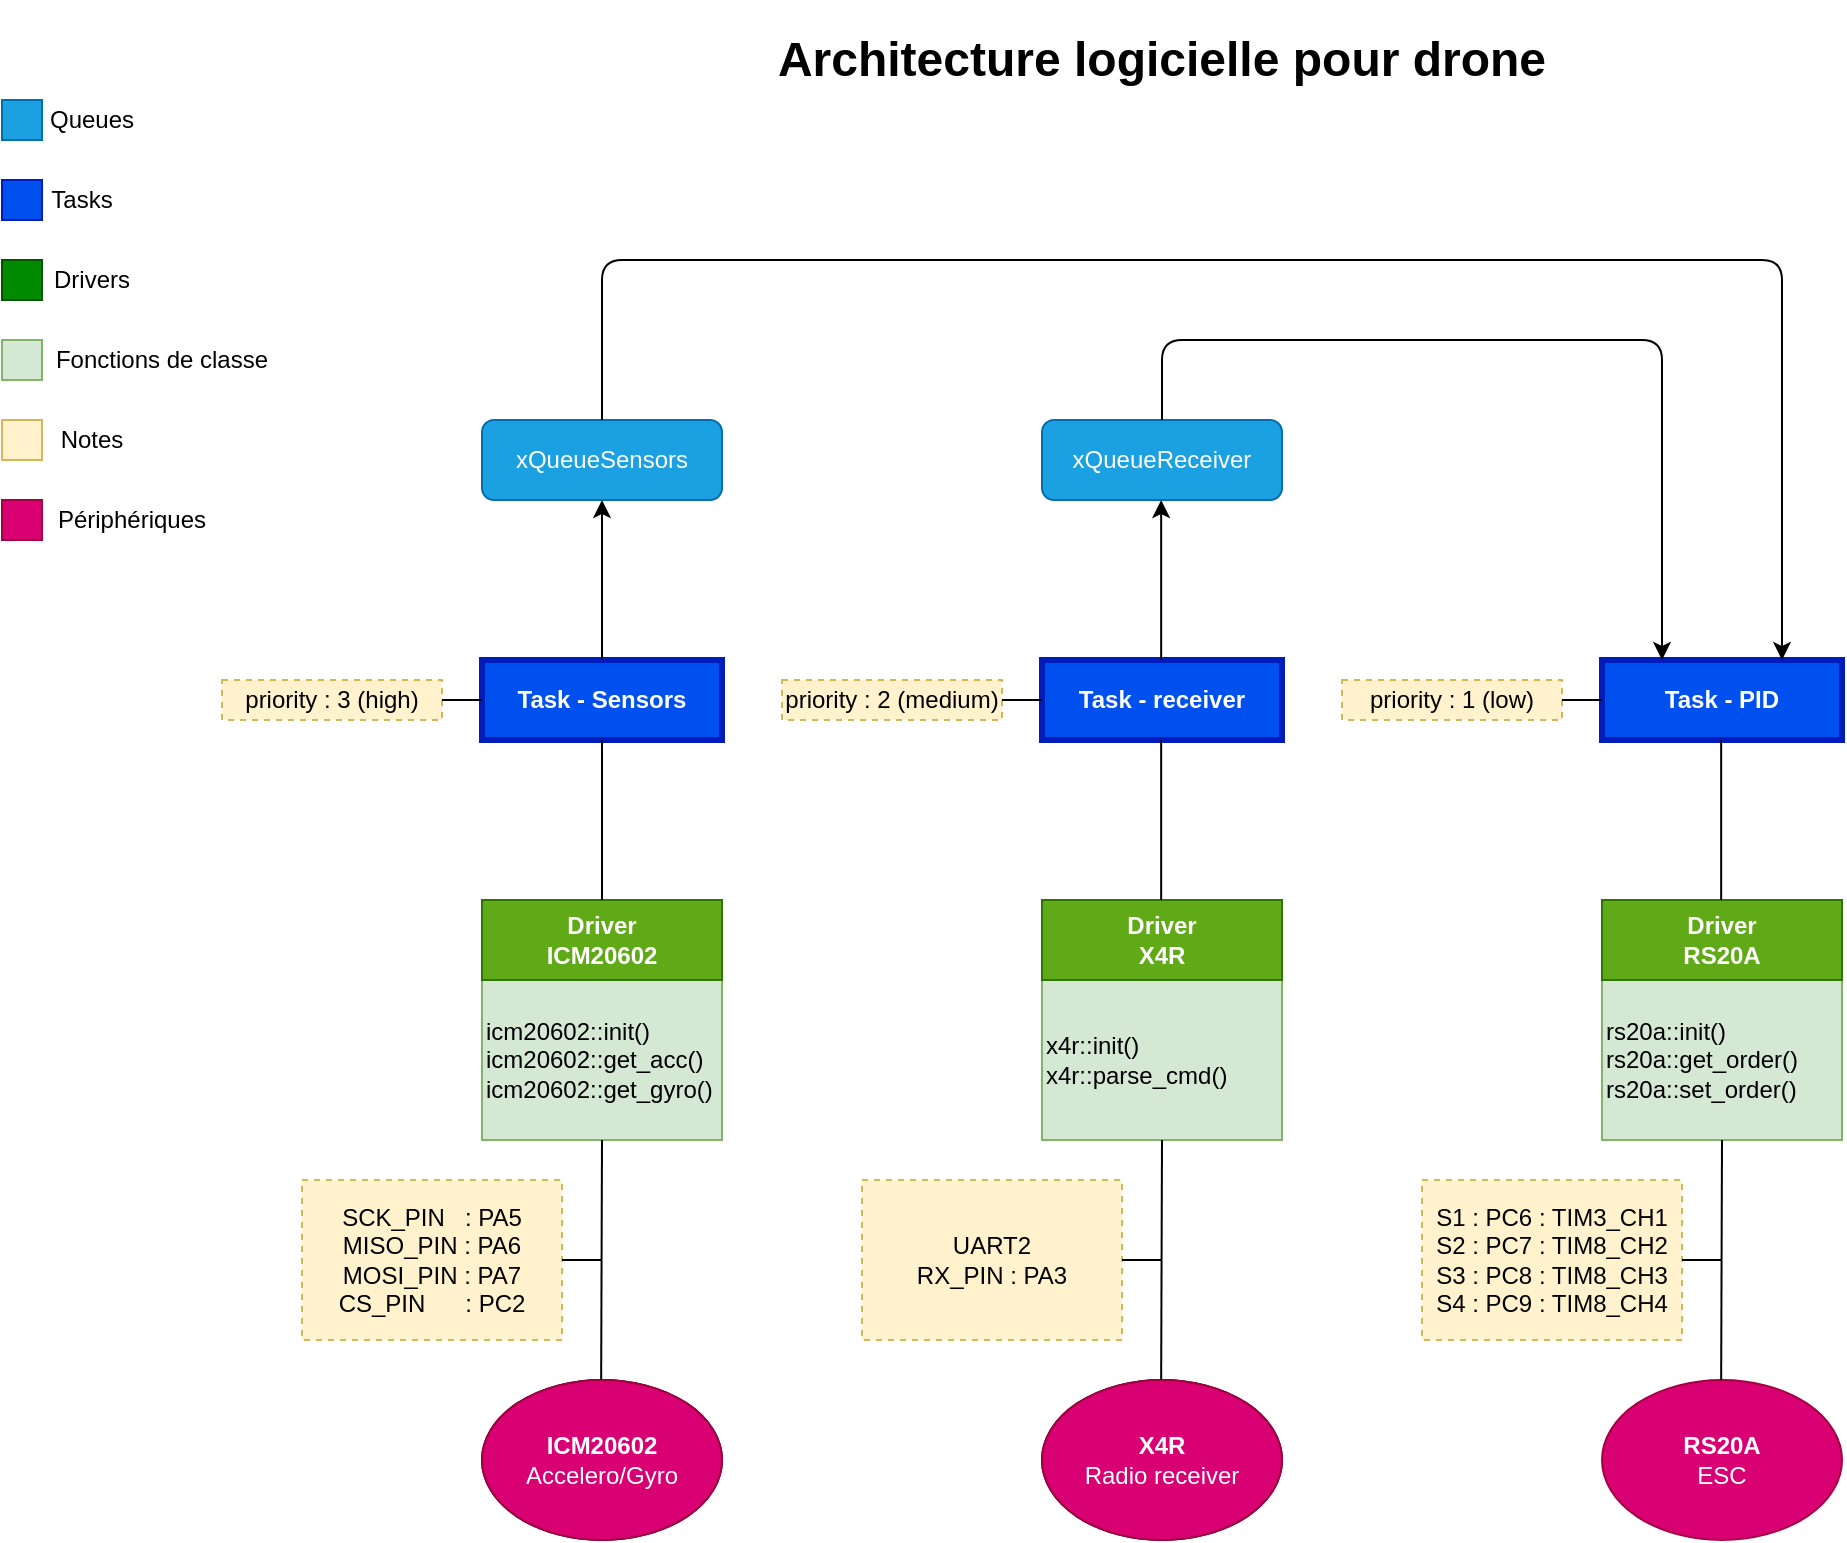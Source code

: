 <mxfile version="14.2.5" type="github">
  <diagram id="zU1jBTe4z4nz66tw9GnM" name="Page-1">
    <mxGraphModel dx="2452" dy="885" grid="1" gridSize="10" guides="1" tooltips="1" connect="1" arrows="1" fold="1" page="1" pageScale="1" pageWidth="1169" pageHeight="827" math="0" shadow="0">
      <root>
        <mxCell id="0" />
        <mxCell id="1" parent="0" />
        <mxCell id="iFm25Ns5GrggLanoGRjQ-1" value="&lt;b&gt;ICM20602&lt;/b&gt;&lt;br&gt;Accelero/Gyro" style="ellipse;whiteSpace=wrap;html=1;" parent="1" vertex="1">
          <mxGeometry x="280" y="720" width="120" height="80" as="geometry" />
        </mxCell>
        <mxCell id="iFm25Ns5GrggLanoGRjQ-2" value="&lt;b&gt;X4R&lt;br&gt;&lt;/b&gt;Radio receiver" style="ellipse;whiteSpace=wrap;html=1;" parent="1" vertex="1">
          <mxGeometry x="560" y="720" width="120" height="80" as="geometry" />
        </mxCell>
        <mxCell id="iFm25Ns5GrggLanoGRjQ-3" value="&lt;b&gt;RS20A&lt;br&gt;&lt;/b&gt;ESC" style="ellipse;whiteSpace=wrap;html=1;fillColor=#d80073;strokeColor=#A50040;fontColor=#ffffff;" parent="1" vertex="1">
          <mxGeometry x="840" y="720" width="120" height="80" as="geometry" />
        </mxCell>
        <mxCell id="iFm25Ns5GrggLanoGRjQ-7" value="icm20602::init()&lt;br&gt;icm20602::get_acc()&lt;br&gt;icm20602::get_gyro()" style="rounded=0;whiteSpace=wrap;html=1;align=left;fillColor=#d5e8d4;strokeColor=#82b366;" parent="1" vertex="1">
          <mxGeometry x="280" y="520" width="120" height="80" as="geometry" />
        </mxCell>
        <mxCell id="iFm25Ns5GrggLanoGRjQ-8" value="&lt;b&gt;Driver&lt;br&gt;ICM20602&lt;/b&gt;" style="rounded=0;whiteSpace=wrap;html=1;fillColor=#60a917;strokeColor=#2D7600;fontColor=#ffffff;" parent="1" vertex="1">
          <mxGeometry x="280" y="480" width="120" height="40" as="geometry" />
        </mxCell>
        <mxCell id="iFm25Ns5GrggLanoGRjQ-9" value="x4r::init()&lt;br&gt;x4r::parse_cmd()" style="rounded=0;whiteSpace=wrap;html=1;align=left;fillColor=#d5e8d4;strokeColor=#82b366;" parent="1" vertex="1">
          <mxGeometry x="560" y="520" width="120" height="80" as="geometry" />
        </mxCell>
        <mxCell id="iFm25Ns5GrggLanoGRjQ-10" value="&lt;b&gt;Driver&lt;br&gt;X4R&lt;/b&gt;" style="rounded=0;whiteSpace=wrap;html=1;fillColor=#60a917;strokeColor=#2D7600;fontColor=#ffffff;" parent="1" vertex="1">
          <mxGeometry x="560" y="480" width="120" height="40" as="geometry" />
        </mxCell>
        <mxCell id="iFm25Ns5GrggLanoGRjQ-11" value="rs20a::init()&lt;br&gt;rs20a::get_order()&lt;br&gt;rs20a::set_order()" style="rounded=0;whiteSpace=wrap;html=1;align=left;fillColor=#d5e8d4;strokeColor=#82b366;" parent="1" vertex="1">
          <mxGeometry x="840" y="520" width="120" height="80" as="geometry" />
        </mxCell>
        <mxCell id="iFm25Ns5GrggLanoGRjQ-12" value="&lt;b&gt;Driver&lt;br&gt;RS20A&lt;/b&gt;" style="rounded=0;whiteSpace=wrap;html=1;fillColor=#60a917;strokeColor=#2D7600;fontColor=#ffffff;" parent="1" vertex="1">
          <mxGeometry x="840" y="480" width="120" height="40" as="geometry" />
        </mxCell>
        <mxCell id="YQG7tDsicOqU00BCqNKb-4" value="&lt;div&gt;SCK_PIN&amp;nbsp; &amp;nbsp;&lt;span&gt;: PA5&lt;/span&gt;&lt;/div&gt;&lt;div&gt;MISO_PIN : PA6&lt;/div&gt;&lt;div&gt;MOSI_PIN : PA7&lt;/div&gt;&lt;div&gt;CS_PIN&amp;nbsp; &amp;nbsp; &amp;nbsp; : PC2&lt;/div&gt;" style="rounded=0;whiteSpace=wrap;html=1;align=center;dashed=1;fillColor=#fff2cc;strokeColor=#d6b656;" vertex="1" parent="1">
          <mxGeometry x="190" y="620" width="130" height="80" as="geometry" />
        </mxCell>
        <mxCell id="YQG7tDsicOqU00BCqNKb-5" value="" style="endArrow=none;html=1;exitX=1;exitY=0.5;exitDx=0;exitDy=0;" edge="1" parent="1" source="YQG7tDsicOqU00BCqNKb-4">
          <mxGeometry width="50" height="50" relative="1" as="geometry">
            <mxPoint x="450" y="690" as="sourcePoint" />
            <mxPoint x="340" y="660" as="targetPoint" />
          </mxGeometry>
        </mxCell>
        <mxCell id="YQG7tDsicOqU00BCqNKb-6" value="&lt;div&gt;UART2&lt;/div&gt;&lt;div&gt;RX_PIN : PA3&lt;/div&gt;" style="rounded=0;whiteSpace=wrap;html=1;dashed=1;fillColor=#fff2cc;strokeColor=#d6b656;" vertex="1" parent="1">
          <mxGeometry x="470" y="620" width="130" height="80" as="geometry" />
        </mxCell>
        <mxCell id="YQG7tDsicOqU00BCqNKb-7" value="" style="endArrow=none;html=1;exitX=1;exitY=0.5;exitDx=0;exitDy=0;" edge="1" parent="1" source="YQG7tDsicOqU00BCqNKb-6">
          <mxGeometry width="50" height="50" relative="1" as="geometry">
            <mxPoint x="730" y="690" as="sourcePoint" />
            <mxPoint x="620" y="660" as="targetPoint" />
          </mxGeometry>
        </mxCell>
        <mxCell id="YQG7tDsicOqU00BCqNKb-8" value="&lt;div&gt;S1 :&lt;span&gt;	&lt;/span&gt;PC6 :&lt;span&gt;	&lt;/span&gt;TIM3_CH1&lt;span&gt;	&lt;/span&gt;&lt;/div&gt;&lt;div&gt;S2 :&lt;span&gt;	&lt;/span&gt;PC7 :&lt;span&gt;	&lt;/span&gt;TIM8_CH2&lt;span&gt;	&lt;/span&gt;&lt;/div&gt;&lt;div&gt;S3 :&lt;span&gt;	&lt;/span&gt;PC8 :&lt;span&gt;	&lt;/span&gt;TIM8_CH3&lt;span&gt;	&lt;/span&gt;&lt;/div&gt;&lt;div&gt;S4 :&lt;span&gt;	&lt;/span&gt;PC9 :&lt;span&gt;	&lt;/span&gt;TIM8_CH4&lt;/div&gt;" style="rounded=0;whiteSpace=wrap;html=1;dashed=1;fillColor=#fff2cc;strokeColor=#d6b656;" vertex="1" parent="1">
          <mxGeometry x="750" y="620" width="130" height="80" as="geometry" />
        </mxCell>
        <mxCell id="YQG7tDsicOqU00BCqNKb-9" value="" style="endArrow=none;html=1;exitX=1;exitY=0.5;exitDx=0;exitDy=0;" edge="1" parent="1" source="YQG7tDsicOqU00BCqNKb-8">
          <mxGeometry width="50" height="50" relative="1" as="geometry">
            <mxPoint x="1010" y="690" as="sourcePoint" />
            <mxPoint x="900" y="660" as="targetPoint" />
          </mxGeometry>
        </mxCell>
        <mxCell id="YQG7tDsicOqU00BCqNKb-10" value="&lt;b&gt;Task - Sensors&lt;/b&gt;" style="rounded=0;whiteSpace=wrap;html=1;strokeWidth=3;fillColor=#0050ef;strokeColor=#001DBC;fontColor=#ffffff;" vertex="1" parent="1">
          <mxGeometry x="280" y="360" width="120" height="40" as="geometry" />
        </mxCell>
        <mxCell id="YQG7tDsicOqU00BCqNKb-12" value="&lt;b&gt;Task - receiver&lt;/b&gt;" style="rounded=0;whiteSpace=wrap;html=1;strokeWidth=3;fillColor=#0050ef;strokeColor=#001DBC;fontColor=#ffffff;" vertex="1" parent="1">
          <mxGeometry x="560" y="360" width="120" height="40" as="geometry" />
        </mxCell>
        <mxCell id="YQG7tDsicOqU00BCqNKb-13" value="&lt;b&gt;Task - PID&lt;/b&gt;" style="rounded=0;whiteSpace=wrap;html=1;strokeWidth=3;fillColor=#0050ef;strokeColor=#001DBC;fontColor=#ffffff;" vertex="1" parent="1">
          <mxGeometry x="840" y="360" width="120" height="40" as="geometry" />
        </mxCell>
        <mxCell id="YQG7tDsicOqU00BCqNKb-14" value="&lt;div&gt;priority : 3 (high)&lt;/div&gt;" style="rounded=0;whiteSpace=wrap;html=1;align=center;dashed=1;fillColor=#fff2cc;strokeColor=#d6b656;" vertex="1" parent="1">
          <mxGeometry x="150" y="370" width="110" height="20" as="geometry" />
        </mxCell>
        <mxCell id="YQG7tDsicOqU00BCqNKb-15" value="" style="endArrow=none;html=1;exitX=1;exitY=0.5;exitDx=0;exitDy=0;" edge="1" parent="1" source="YQG7tDsicOqU00BCqNKb-14">
          <mxGeometry width="50" height="50" relative="1" as="geometry">
            <mxPoint x="390" y="410" as="sourcePoint" />
            <mxPoint x="280" y="380" as="targetPoint" />
          </mxGeometry>
        </mxCell>
        <mxCell id="YQG7tDsicOqU00BCqNKb-20" value="&lt;div&gt;priority : 2 (medium)&lt;/div&gt;" style="rounded=0;whiteSpace=wrap;html=1;align=center;dashed=1;fillColor=#fff2cc;strokeColor=#d6b656;" vertex="1" parent="1">
          <mxGeometry x="430" y="370" width="110" height="20" as="geometry" />
        </mxCell>
        <mxCell id="YQG7tDsicOqU00BCqNKb-21" value="" style="endArrow=none;html=1;exitX=1;exitY=0.5;exitDx=0;exitDy=0;" edge="1" parent="1" source="YQG7tDsicOqU00BCqNKb-20">
          <mxGeometry width="50" height="50" relative="1" as="geometry">
            <mxPoint x="670" y="410" as="sourcePoint" />
            <mxPoint x="560" y="380" as="targetPoint" />
          </mxGeometry>
        </mxCell>
        <mxCell id="YQG7tDsicOqU00BCqNKb-22" value="&lt;div&gt;priority : 1 (low)&lt;/div&gt;" style="rounded=0;whiteSpace=wrap;html=1;align=center;dashed=1;fillColor=#fff2cc;strokeColor=#d6b656;" vertex="1" parent="1">
          <mxGeometry x="710" y="370" width="110" height="20" as="geometry" />
        </mxCell>
        <mxCell id="YQG7tDsicOqU00BCqNKb-23" value="" style="endArrow=none;html=1;exitX=1;exitY=0.5;exitDx=0;exitDy=0;" edge="1" parent="1" source="YQG7tDsicOqU00BCqNKb-22">
          <mxGeometry width="50" height="50" relative="1" as="geometry">
            <mxPoint x="950" y="410" as="sourcePoint" />
            <mxPoint x="840" y="380" as="targetPoint" />
          </mxGeometry>
        </mxCell>
        <mxCell id="YQG7tDsicOqU00BCqNKb-27" value="xQueueSensors" style="rounded=1;whiteSpace=wrap;html=1;strokeWidth=1;fillColor=#1ba1e2;strokeColor=#006EAF;fontColor=#ffffff;" vertex="1" parent="1">
          <mxGeometry x="280" y="240" width="120" height="40" as="geometry" />
        </mxCell>
        <mxCell id="YQG7tDsicOqU00BCqNKb-28" value="xQueueReceiver" style="rounded=1;whiteSpace=wrap;html=1;strokeWidth=1;fillColor=#1ba1e2;strokeColor=#006EAF;fontColor=#ffffff;" vertex="1" parent="1">
          <mxGeometry x="560" y="240" width="120" height="40" as="geometry" />
        </mxCell>
        <mxCell id="YQG7tDsicOqU00BCqNKb-29" value="" style="endArrow=classic;html=1;entryX=0.5;entryY=1;entryDx=0;entryDy=0;exitX=0.5;exitY=0;exitDx=0;exitDy=0;" edge="1" parent="1" source="YQG7tDsicOqU00BCqNKb-10" target="YQG7tDsicOqU00BCqNKb-27">
          <mxGeometry width="50" height="50" relative="1" as="geometry">
            <mxPoint x="430" y="340" as="sourcePoint" />
            <mxPoint x="480" y="290" as="targetPoint" />
          </mxGeometry>
        </mxCell>
        <mxCell id="YQG7tDsicOqU00BCqNKb-30" value="" style="endArrow=classic;html=1;entryX=0.5;entryY=1;entryDx=0;entryDy=0;exitX=0.5;exitY=0;exitDx=0;exitDy=0;" edge="1" parent="1">
          <mxGeometry width="50" height="50" relative="1" as="geometry">
            <mxPoint x="619.58" y="360" as="sourcePoint" />
            <mxPoint x="619.58" y="280" as="targetPoint" />
          </mxGeometry>
        </mxCell>
        <mxCell id="YQG7tDsicOqU00BCqNKb-31" value="" style="endArrow=classic;html=1;exitX=0.5;exitY=0;exitDx=0;exitDy=0;entryX=0.75;entryY=0;entryDx=0;entryDy=0;" edge="1" parent="1" source="YQG7tDsicOqU00BCqNKb-27" target="YQG7tDsicOqU00BCqNKb-13">
          <mxGeometry width="50" height="50" relative="1" as="geometry">
            <mxPoint x="360" y="220" as="sourcePoint" />
            <mxPoint x="410" y="170" as="targetPoint" />
            <Array as="points">
              <mxPoint x="340" y="160" />
              <mxPoint x="930" y="160" />
            </Array>
          </mxGeometry>
        </mxCell>
        <mxCell id="YQG7tDsicOqU00BCqNKb-32" value="" style="endArrow=classic;html=1;exitX=0.5;exitY=0;exitDx=0;exitDy=0;entryX=0.25;entryY=0;entryDx=0;entryDy=0;" edge="1" parent="1" source="YQG7tDsicOqU00BCqNKb-28" target="YQG7tDsicOqU00BCqNKb-13">
          <mxGeometry width="50" height="50" relative="1" as="geometry">
            <mxPoint x="720" y="230" as="sourcePoint" />
            <mxPoint x="770" y="180" as="targetPoint" />
            <Array as="points">
              <mxPoint x="620" y="200" />
              <mxPoint x="870" y="200" />
            </Array>
          </mxGeometry>
        </mxCell>
        <mxCell id="YQG7tDsicOqU00BCqNKb-33" value="&lt;b&gt;ICM20602&lt;/b&gt;&lt;br&gt;Accelero/Gyro" style="ellipse;whiteSpace=wrap;html=1;fillColor=#d80073;strokeColor=#A50040;fontColor=#ffffff;" vertex="1" parent="1">
          <mxGeometry x="280" y="720" width="120" height="80" as="geometry" />
        </mxCell>
        <mxCell id="YQG7tDsicOqU00BCqNKb-34" value="&lt;b&gt;X4R&lt;br&gt;&lt;/b&gt;Radio receiver" style="ellipse;whiteSpace=wrap;html=1;fillColor=#d80073;strokeColor=#A50040;fontColor=#ffffff;" vertex="1" parent="1">
          <mxGeometry x="560" y="720" width="120" height="80" as="geometry" />
        </mxCell>
        <mxCell id="YQG7tDsicOqU00BCqNKb-35" value="" style="whiteSpace=wrap;html=1;aspect=fixed;strokeWidth=1;fillColor=#1ba1e2;strokeColor=#006EAF;fontColor=#ffffff;" vertex="1" parent="1">
          <mxGeometry x="40" y="80" width="20" height="20" as="geometry" />
        </mxCell>
        <mxCell id="YQG7tDsicOqU00BCqNKb-36" value="Queues" style="text;html=1;strokeColor=none;fillColor=none;align=center;verticalAlign=middle;whiteSpace=wrap;rounded=0;" vertex="1" parent="1">
          <mxGeometry x="60" y="80" width="50" height="20" as="geometry" />
        </mxCell>
        <mxCell id="YQG7tDsicOqU00BCqNKb-37" value="" style="whiteSpace=wrap;html=1;aspect=fixed;strokeWidth=1;fillColor=#0050ef;strokeColor=#001DBC;fontColor=#ffffff;" vertex="1" parent="1">
          <mxGeometry x="40" y="120" width="20" height="20" as="geometry" />
        </mxCell>
        <mxCell id="YQG7tDsicOqU00BCqNKb-38" value="Tasks" style="text;html=1;strokeColor=none;fillColor=none;align=center;verticalAlign=middle;whiteSpace=wrap;rounded=0;" vertex="1" parent="1">
          <mxGeometry x="60" y="120" width="40" height="20" as="geometry" />
        </mxCell>
        <mxCell id="YQG7tDsicOqU00BCqNKb-39" value="" style="whiteSpace=wrap;html=1;aspect=fixed;strokeWidth=1;fillColor=#008a00;strokeColor=#005700;fontColor=#ffffff;" vertex="1" parent="1">
          <mxGeometry x="40" y="160" width="20" height="20" as="geometry" />
        </mxCell>
        <mxCell id="YQG7tDsicOqU00BCqNKb-40" value="Drivers" style="text;html=1;strokeColor=none;fillColor=none;align=center;verticalAlign=middle;whiteSpace=wrap;rounded=0;" vertex="1" parent="1">
          <mxGeometry x="60" y="160" width="50" height="20" as="geometry" />
        </mxCell>
        <mxCell id="YQG7tDsicOqU00BCqNKb-41" value="" style="whiteSpace=wrap;html=1;aspect=fixed;strokeWidth=1;fillColor=#d5e8d4;strokeColor=#82b366;" vertex="1" parent="1">
          <mxGeometry x="40" y="200" width="20" height="20" as="geometry" />
        </mxCell>
        <mxCell id="YQG7tDsicOqU00BCqNKb-42" value="Fonctions de classe" style="text;html=1;strokeColor=none;fillColor=none;align=center;verticalAlign=middle;whiteSpace=wrap;rounded=0;" vertex="1" parent="1">
          <mxGeometry x="60" y="200" width="120" height="20" as="geometry" />
        </mxCell>
        <mxCell id="YQG7tDsicOqU00BCqNKb-43" value="" style="whiteSpace=wrap;html=1;aspect=fixed;strokeWidth=1;fillColor=#fff2cc;strokeColor=#d6b656;" vertex="1" parent="1">
          <mxGeometry x="40" y="240" width="20" height="20" as="geometry" />
        </mxCell>
        <mxCell id="YQG7tDsicOqU00BCqNKb-44" value="Notes" style="text;html=1;strokeColor=none;fillColor=none;align=center;verticalAlign=middle;whiteSpace=wrap;rounded=0;" vertex="1" parent="1">
          <mxGeometry x="60" y="240" width="50" height="20" as="geometry" />
        </mxCell>
        <mxCell id="YQG7tDsicOqU00BCqNKb-45" value="" style="whiteSpace=wrap;html=1;aspect=fixed;strokeWidth=1;fillColor=#d80073;strokeColor=#A50040;fontColor=#ffffff;" vertex="1" parent="1">
          <mxGeometry x="40" y="280" width="20" height="20" as="geometry" />
        </mxCell>
        <mxCell id="YQG7tDsicOqU00BCqNKb-46" value="Périphériques" style="text;html=1;strokeColor=none;fillColor=none;align=center;verticalAlign=middle;whiteSpace=wrap;rounded=0;" vertex="1" parent="1">
          <mxGeometry x="60" y="280" width="90" height="20" as="geometry" />
        </mxCell>
        <mxCell id="YQG7tDsicOqU00BCqNKb-47" value="&lt;font style=&quot;font-size: 24px&quot;&gt;&lt;b&gt;Architecture logicielle pour drone&lt;/b&gt;&lt;/font&gt;" style="text;html=1;strokeColor=none;fillColor=none;align=center;verticalAlign=middle;whiteSpace=wrap;rounded=0;" vertex="1" parent="1">
          <mxGeometry x="410" y="30" width="420" height="60" as="geometry" />
        </mxCell>
        <mxCell id="YQG7tDsicOqU00BCqNKb-48" value="" style="endArrow=none;html=1;strokeColor=#000000;entryX=0.5;entryY=1;entryDx=0;entryDy=0;exitX=0.5;exitY=0;exitDx=0;exitDy=0;" edge="1" parent="1" source="iFm25Ns5GrggLanoGRjQ-8" target="YQG7tDsicOqU00BCqNKb-10">
          <mxGeometry width="50" height="50" relative="1" as="geometry">
            <mxPoint x="250" y="460" as="sourcePoint" />
            <mxPoint x="300" y="410" as="targetPoint" />
          </mxGeometry>
        </mxCell>
        <mxCell id="YQG7tDsicOqU00BCqNKb-49" value="" style="endArrow=none;html=1;strokeColor=#000000;entryX=0.5;entryY=1;entryDx=0;entryDy=0;exitX=0.5;exitY=0;exitDx=0;exitDy=0;" edge="1" parent="1">
          <mxGeometry width="50" height="50" relative="1" as="geometry">
            <mxPoint x="619.58" y="480" as="sourcePoint" />
            <mxPoint x="619.58" y="400" as="targetPoint" />
          </mxGeometry>
        </mxCell>
        <mxCell id="YQG7tDsicOqU00BCqNKb-50" value="" style="endArrow=none;html=1;strokeColor=#000000;entryX=0.5;entryY=1;entryDx=0;entryDy=0;exitX=0.5;exitY=0;exitDx=0;exitDy=0;" edge="1" parent="1">
          <mxGeometry width="50" height="50" relative="1" as="geometry">
            <mxPoint x="899.58" y="480" as="sourcePoint" />
            <mxPoint x="899.58" y="400" as="targetPoint" />
          </mxGeometry>
        </mxCell>
        <mxCell id="YQG7tDsicOqU00BCqNKb-51" value="" style="endArrow=none;html=1;strokeColor=#000000;entryX=0.5;entryY=1;entryDx=0;entryDy=0;exitX=0.5;exitY=0;exitDx=0;exitDy=0;" edge="1" parent="1" target="iFm25Ns5GrggLanoGRjQ-7">
          <mxGeometry width="50" height="50" relative="1" as="geometry">
            <mxPoint x="339.58" y="720" as="sourcePoint" />
            <mxPoint x="339.58" y="640" as="targetPoint" />
          </mxGeometry>
        </mxCell>
        <mxCell id="YQG7tDsicOqU00BCqNKb-52" value="" style="endArrow=none;html=1;strokeColor=#000000;entryX=0.5;entryY=1;entryDx=0;entryDy=0;exitX=0.5;exitY=0;exitDx=0;exitDy=0;" edge="1" parent="1">
          <mxGeometry width="50" height="50" relative="1" as="geometry">
            <mxPoint x="619.58" y="720" as="sourcePoint" />
            <mxPoint x="620" y="600" as="targetPoint" />
          </mxGeometry>
        </mxCell>
        <mxCell id="YQG7tDsicOqU00BCqNKb-53" value="" style="endArrow=none;html=1;strokeColor=#000000;entryX=0.5;entryY=1;entryDx=0;entryDy=0;exitX=0.5;exitY=0;exitDx=0;exitDy=0;" edge="1" parent="1">
          <mxGeometry width="50" height="50" relative="1" as="geometry">
            <mxPoint x="899.58" y="720" as="sourcePoint" />
            <mxPoint x="900" y="600" as="targetPoint" />
          </mxGeometry>
        </mxCell>
      </root>
    </mxGraphModel>
  </diagram>
</mxfile>
